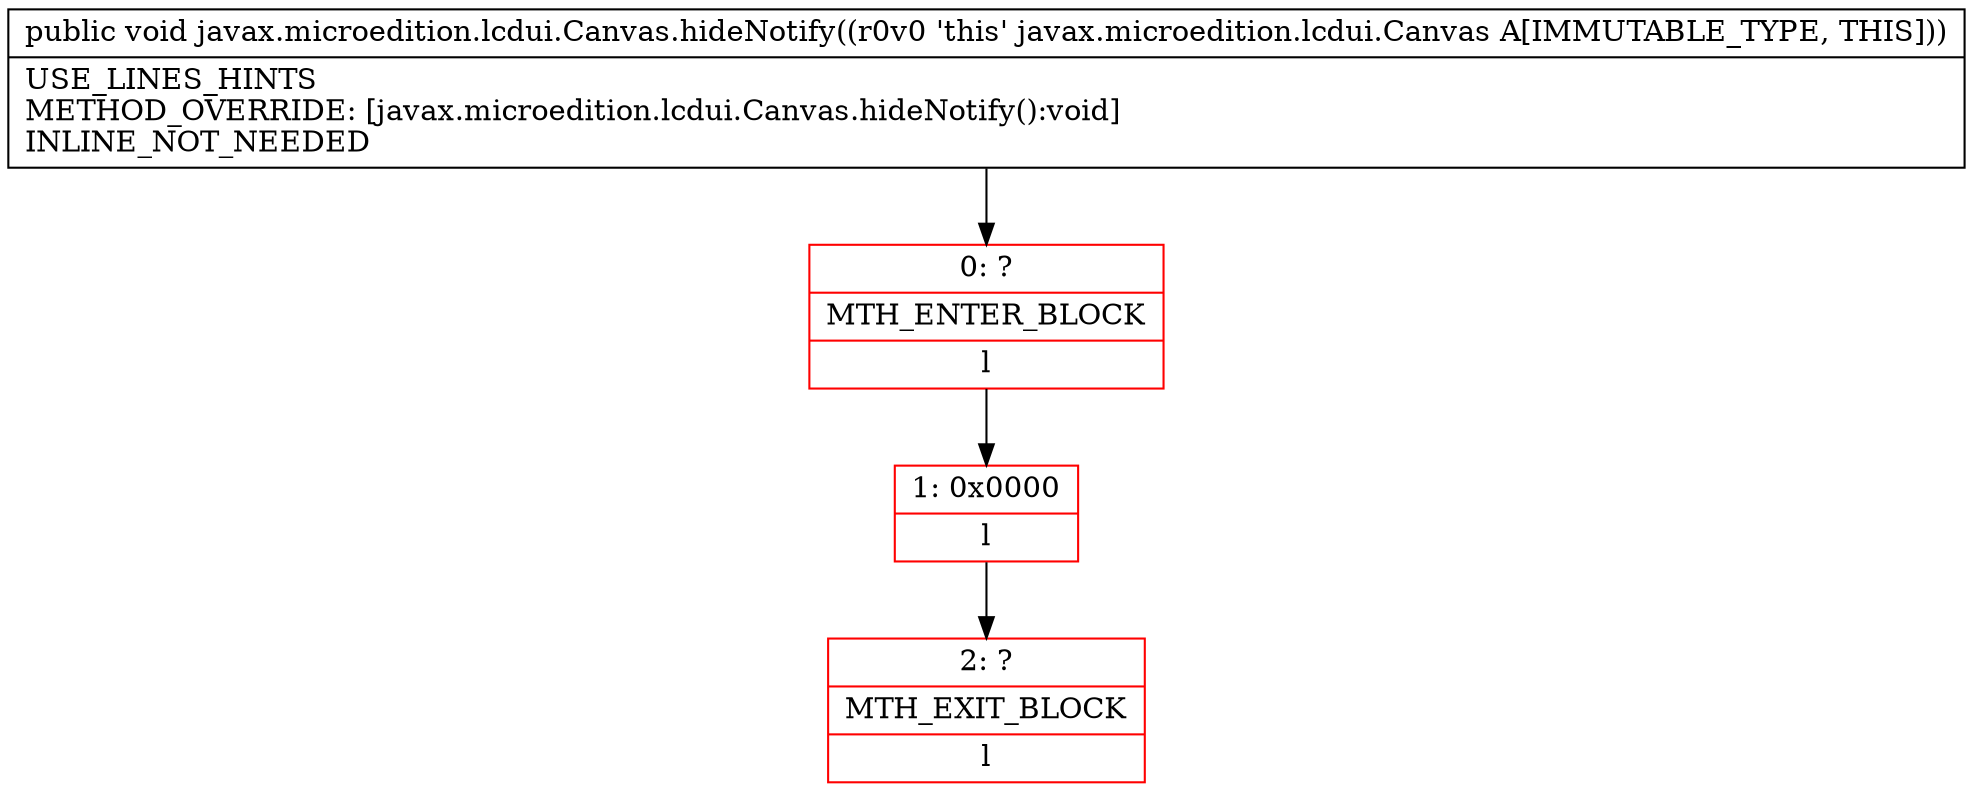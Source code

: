 digraph "CFG forjavax.microedition.lcdui.Canvas.hideNotify()V" {
subgraph cluster_Region_417464932 {
label = "R(0)";
node [shape=record,color=blue];
}
Node_0 [shape=record,color=red,label="{0\:\ ?|MTH_ENTER_BLOCK\l|l}"];
Node_1 [shape=record,color=red,label="{1\:\ 0x0000|l}"];
Node_2 [shape=record,color=red,label="{2\:\ ?|MTH_EXIT_BLOCK\l|l}"];
MethodNode[shape=record,label="{public void javax.microedition.lcdui.Canvas.hideNotify((r0v0 'this' javax.microedition.lcdui.Canvas A[IMMUTABLE_TYPE, THIS]))  | USE_LINES_HINTS\lMETHOD_OVERRIDE: [javax.microedition.lcdui.Canvas.hideNotify():void]\lINLINE_NOT_NEEDED\l}"];
MethodNode -> Node_0;
Node_0 -> Node_1;
Node_1 -> Node_2;
}

